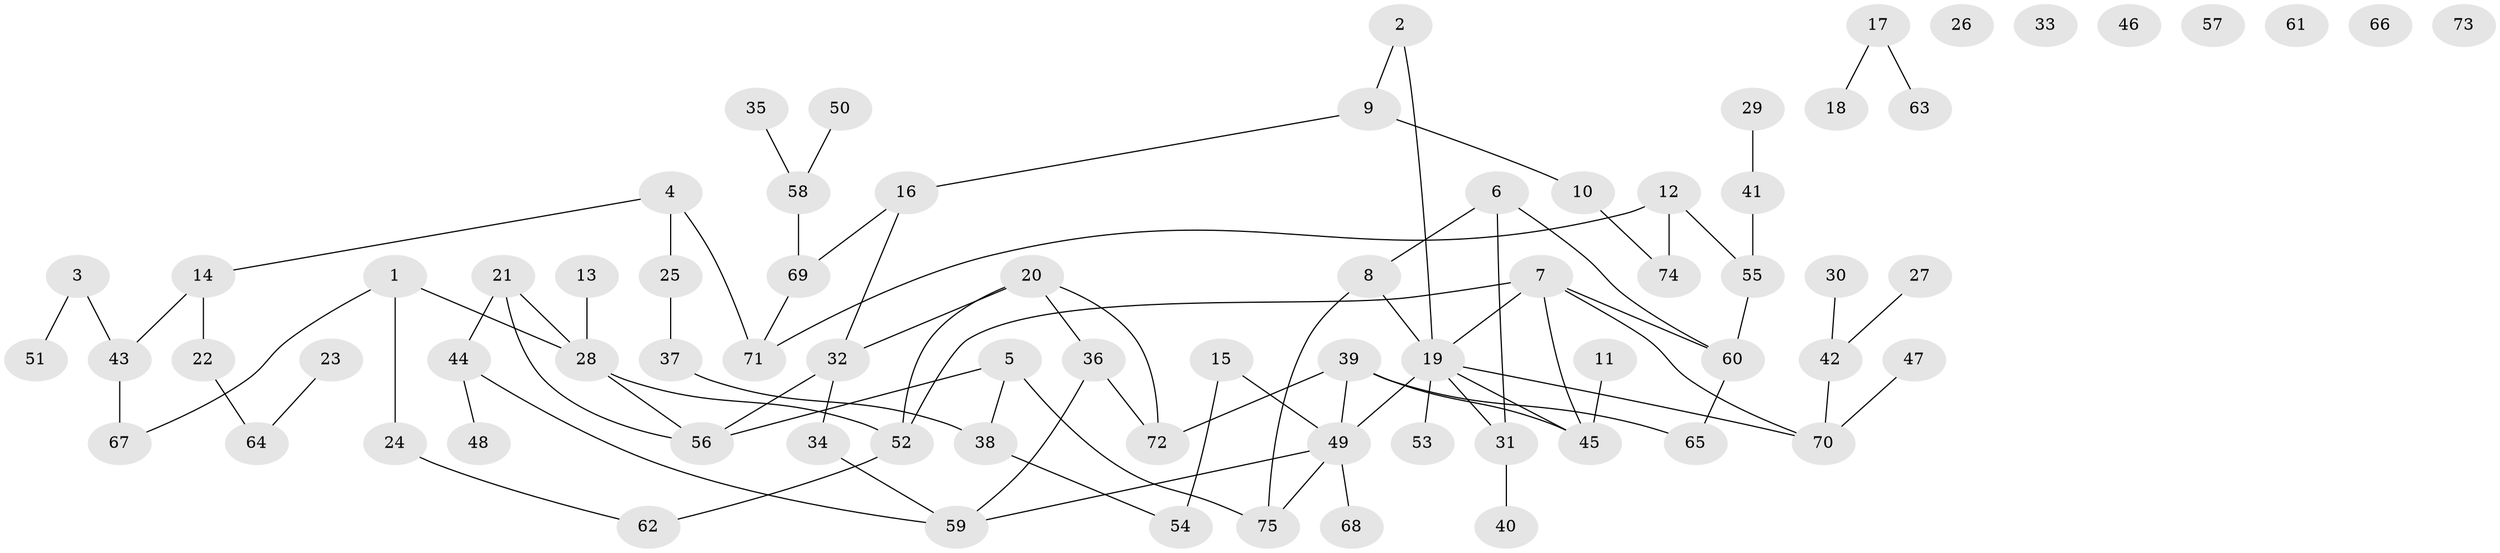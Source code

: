 // coarse degree distribution, {2: 0.23333333333333334, 5: 0.1, 6: 0.1, 4: 0.13333333333333333, 3: 0.2, 7: 0.03333333333333333, 1: 0.2}
// Generated by graph-tools (version 1.1) at 2025/48/03/04/25 22:48:31]
// undirected, 75 vertices, 88 edges
graph export_dot {
  node [color=gray90,style=filled];
  1;
  2;
  3;
  4;
  5;
  6;
  7;
  8;
  9;
  10;
  11;
  12;
  13;
  14;
  15;
  16;
  17;
  18;
  19;
  20;
  21;
  22;
  23;
  24;
  25;
  26;
  27;
  28;
  29;
  30;
  31;
  32;
  33;
  34;
  35;
  36;
  37;
  38;
  39;
  40;
  41;
  42;
  43;
  44;
  45;
  46;
  47;
  48;
  49;
  50;
  51;
  52;
  53;
  54;
  55;
  56;
  57;
  58;
  59;
  60;
  61;
  62;
  63;
  64;
  65;
  66;
  67;
  68;
  69;
  70;
  71;
  72;
  73;
  74;
  75;
  1 -- 24;
  1 -- 28;
  1 -- 67;
  2 -- 9;
  2 -- 19;
  3 -- 43;
  3 -- 51;
  4 -- 14;
  4 -- 25;
  4 -- 71;
  5 -- 38;
  5 -- 56;
  5 -- 75;
  6 -- 8;
  6 -- 31;
  6 -- 60;
  7 -- 19;
  7 -- 45;
  7 -- 52;
  7 -- 60;
  7 -- 70;
  8 -- 19;
  8 -- 75;
  9 -- 10;
  9 -- 16;
  10 -- 74;
  11 -- 45;
  12 -- 55;
  12 -- 71;
  12 -- 74;
  13 -- 28;
  14 -- 22;
  14 -- 43;
  15 -- 49;
  15 -- 54;
  16 -- 32;
  16 -- 69;
  17 -- 18;
  17 -- 63;
  19 -- 31;
  19 -- 45;
  19 -- 49;
  19 -- 53;
  19 -- 70;
  20 -- 32;
  20 -- 36;
  20 -- 52;
  20 -- 72;
  21 -- 28;
  21 -- 44;
  21 -- 56;
  22 -- 64;
  23 -- 64;
  24 -- 62;
  25 -- 37;
  27 -- 42;
  28 -- 52;
  28 -- 56;
  29 -- 41;
  30 -- 42;
  31 -- 40;
  32 -- 34;
  32 -- 56;
  34 -- 59;
  35 -- 58;
  36 -- 59;
  36 -- 72;
  37 -- 38;
  38 -- 54;
  39 -- 45;
  39 -- 49;
  39 -- 65;
  39 -- 72;
  41 -- 55;
  42 -- 70;
  43 -- 67;
  44 -- 48;
  44 -- 59;
  47 -- 70;
  49 -- 59;
  49 -- 68;
  49 -- 75;
  50 -- 58;
  52 -- 62;
  55 -- 60;
  58 -- 69;
  60 -- 65;
  69 -- 71;
}
